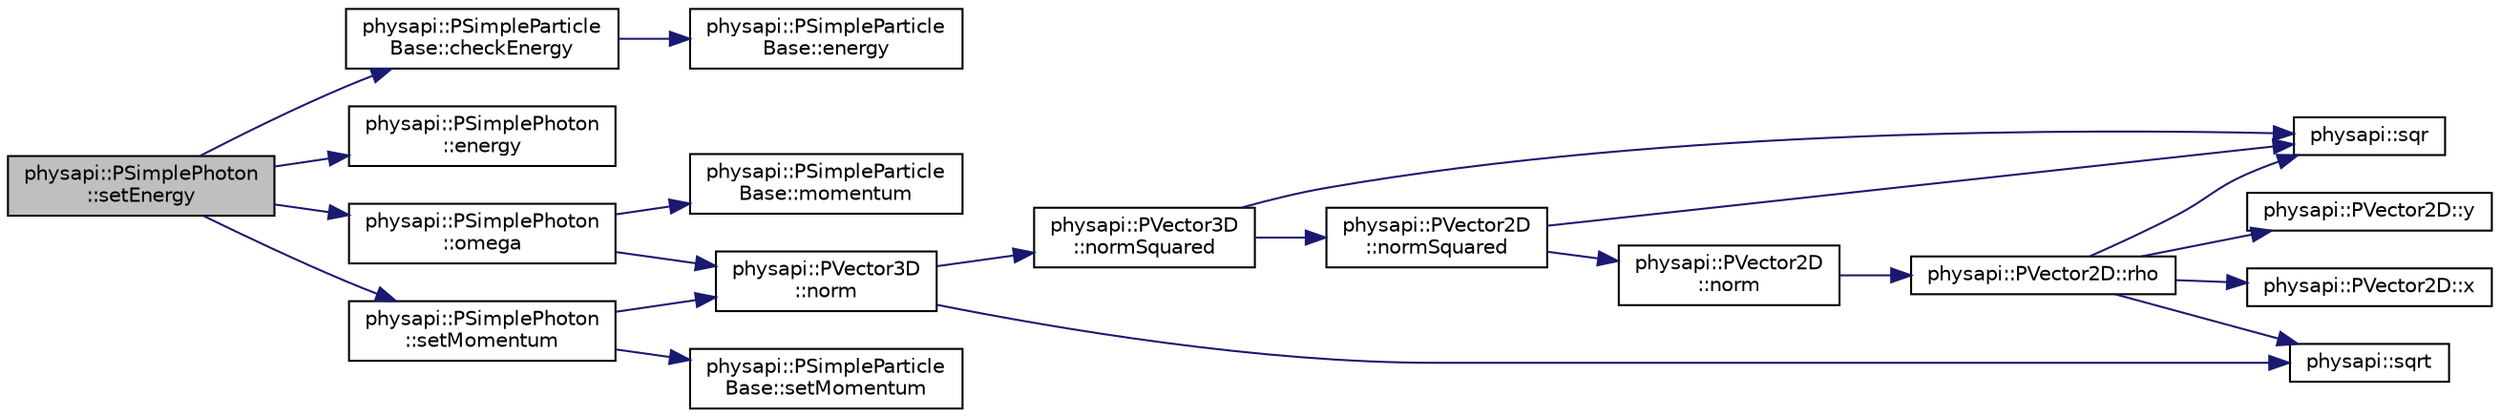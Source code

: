 digraph "physapi::PSimplePhoton::setEnergy"
{
 // LATEX_PDF_SIZE
  edge [fontname="Helvetica",fontsize="10",labelfontname="Helvetica",labelfontsize="10"];
  node [fontname="Helvetica",fontsize="10",shape=record];
  rankdir="LR";
  Node1 [label="physapi::PSimplePhoton\l::setEnergy",height=0.2,width=0.4,color="black", fillcolor="grey75", style="filled", fontcolor="black",tooltip="Set the photon's energy."];
  Node1 -> Node2 [color="midnightblue",fontsize="10",style="solid",fontname="Helvetica"];
  Node2 [label="physapi::PSimpleParticle\lBase::checkEnergy",height=0.2,width=0.4,color="black", fillcolor="white", style="filled",URL="$classphysapi_1_1_p_simple_particle_base.html#ac10ba6e613574a6318f70d1f72f0bfea",tooltip=" "];
  Node2 -> Node3 [color="midnightblue",fontsize="10",style="solid",fontname="Helvetica"];
  Node3 [label="physapi::PSimpleParticle\lBase::energy",height=0.2,width=0.4,color="black", fillcolor="white", style="filled",URL="$classphysapi_1_1_p_simple_particle_base.html#af84864ba82b8abc0e6b3c38c1f046a08",tooltip="Get the particle's energy."];
  Node1 -> Node4 [color="midnightblue",fontsize="10",style="solid",fontname="Helvetica"];
  Node4 [label="physapi::PSimplePhoton\l::energy",height=0.2,width=0.4,color="black", fillcolor="white", style="filled",URL="$classphysapi_1_1_p_simple_photon.html#aa8578523517bdbd302353bda1e03a168",tooltip="Get the photon's energy."];
  Node1 -> Node5 [color="midnightblue",fontsize="10",style="solid",fontname="Helvetica"];
  Node5 [label="physapi::PSimplePhoton\l::omega",height=0.2,width=0.4,color="black", fillcolor="white", style="filled",URL="$classphysapi_1_1_p_simple_photon.html#ac03e217ba20745e12288c230065afb8a",tooltip="Photon's direction of movement."];
  Node5 -> Node6 [color="midnightblue",fontsize="10",style="solid",fontname="Helvetica"];
  Node6 [label="physapi::PSimpleParticle\lBase::momentum",height=0.2,width=0.4,color="black", fillcolor="white", style="filled",URL="$classphysapi_1_1_p_simple_particle_base.html#a4d9c4a2ddda2c0b8e242470efc297410",tooltip="Get the momentum of the particle."];
  Node5 -> Node7 [color="midnightblue",fontsize="10",style="solid",fontname="Helvetica"];
  Node7 [label="physapi::PVector3D\l::norm",height=0.2,width=0.4,color="black", fillcolor="white", style="filled",URL="$classphysapi_1_1_p_vector3_d.html#a17511cdd903682998726d8cc552ff697",tooltip="Get the norm of the vector."];
  Node7 -> Node8 [color="midnightblue",fontsize="10",style="solid",fontname="Helvetica"];
  Node8 [label="physapi::PVector3D\l::normSquared",height=0.2,width=0.4,color="black", fillcolor="white", style="filled",URL="$classphysapi_1_1_p_vector3_d.html#a0424c2400c2ca9c8dc478317ce0378ca",tooltip="Get the squared of the vector's norm."];
  Node8 -> Node9 [color="midnightblue",fontsize="10",style="solid",fontname="Helvetica"];
  Node9 [label="physapi::PVector2D\l::normSquared",height=0.2,width=0.4,color="black", fillcolor="white", style="filled",URL="$classphysapi_1_1_p_vector2_d.html#a492aecd7fdfd137de2efaf5a8eaa2fe4",tooltip="Get the squared of the vector's norm."];
  Node9 -> Node10 [color="midnightblue",fontsize="10",style="solid",fontname="Helvetica"];
  Node10 [label="physapi::PVector2D\l::norm",height=0.2,width=0.4,color="black", fillcolor="white", style="filled",URL="$classphysapi_1_1_p_vector2_d.html#a93ca53c4e2c71d2b312f59cbc069de14",tooltip="Get the norm of the vector."];
  Node10 -> Node11 [color="midnightblue",fontsize="10",style="solid",fontname="Helvetica"];
  Node11 [label="physapi::PVector2D::rho",height=0.2,width=0.4,color="black", fillcolor="white", style="filled",URL="$classphysapi_1_1_p_vector2_d.html#af6fa628381013afe9cf5b9e97c7a3a8d",tooltip="Get the  coordinate."];
  Node11 -> Node12 [color="midnightblue",fontsize="10",style="solid",fontname="Helvetica"];
  Node12 [label="physapi::sqr",height=0.2,width=0.4,color="black", fillcolor="white", style="filled",URL="$group__core.html#ga01ea6c103ae225b6d9c3dec92bd7141c",tooltip="Calculate the square of an obj(number, scalar, vector, etc)"];
  Node11 -> Node13 [color="midnightblue",fontsize="10",style="solid",fontname="Helvetica"];
  Node13 [label="physapi::sqrt",height=0.2,width=0.4,color="black", fillcolor="white", style="filled",URL="$group__core.html#gae92fbf95826f105bd60a485bf7b596e8",tooltip="Calculate the square root of a scalar."];
  Node11 -> Node14 [color="midnightblue",fontsize="10",style="solid",fontname="Helvetica"];
  Node14 [label="physapi::PVector2D::x",height=0.2,width=0.4,color="black", fillcolor="white", style="filled",URL="$classphysapi_1_1_p_vector2_d.html#adef3e21a4bb82ad7b9351590075a8086",tooltip="Get the x coordinate."];
  Node11 -> Node15 [color="midnightblue",fontsize="10",style="solid",fontname="Helvetica"];
  Node15 [label="physapi::PVector2D::y",height=0.2,width=0.4,color="black", fillcolor="white", style="filled",URL="$classphysapi_1_1_p_vector2_d.html#a15bb9964eb7b9ea7936d3e075737558e",tooltip="Get the y coordinate."];
  Node9 -> Node12 [color="midnightblue",fontsize="10",style="solid",fontname="Helvetica"];
  Node8 -> Node12 [color="midnightblue",fontsize="10",style="solid",fontname="Helvetica"];
  Node7 -> Node13 [color="midnightblue",fontsize="10",style="solid",fontname="Helvetica"];
  Node1 -> Node16 [color="midnightblue",fontsize="10",style="solid",fontname="Helvetica"];
  Node16 [label="physapi::PSimplePhoton\l::setMomentum",height=0.2,width=0.4,color="black", fillcolor="white", style="filled",URL="$classphysapi_1_1_p_simple_photon.html#a5a6e82485e0eb397cf58ced888fb99b8",tooltip="Set the momentum of the particle."];
  Node16 -> Node7 [color="midnightblue",fontsize="10",style="solid",fontname="Helvetica"];
  Node16 -> Node17 [color="midnightblue",fontsize="10",style="solid",fontname="Helvetica"];
  Node17 [label="physapi::PSimpleParticle\lBase::setMomentum",height=0.2,width=0.4,color="black", fillcolor="white", style="filled",URL="$classphysapi_1_1_p_simple_particle_base.html#af21977f2fa25153133b9622d2f233ced",tooltip="Set the momentum of the particle."];
}
